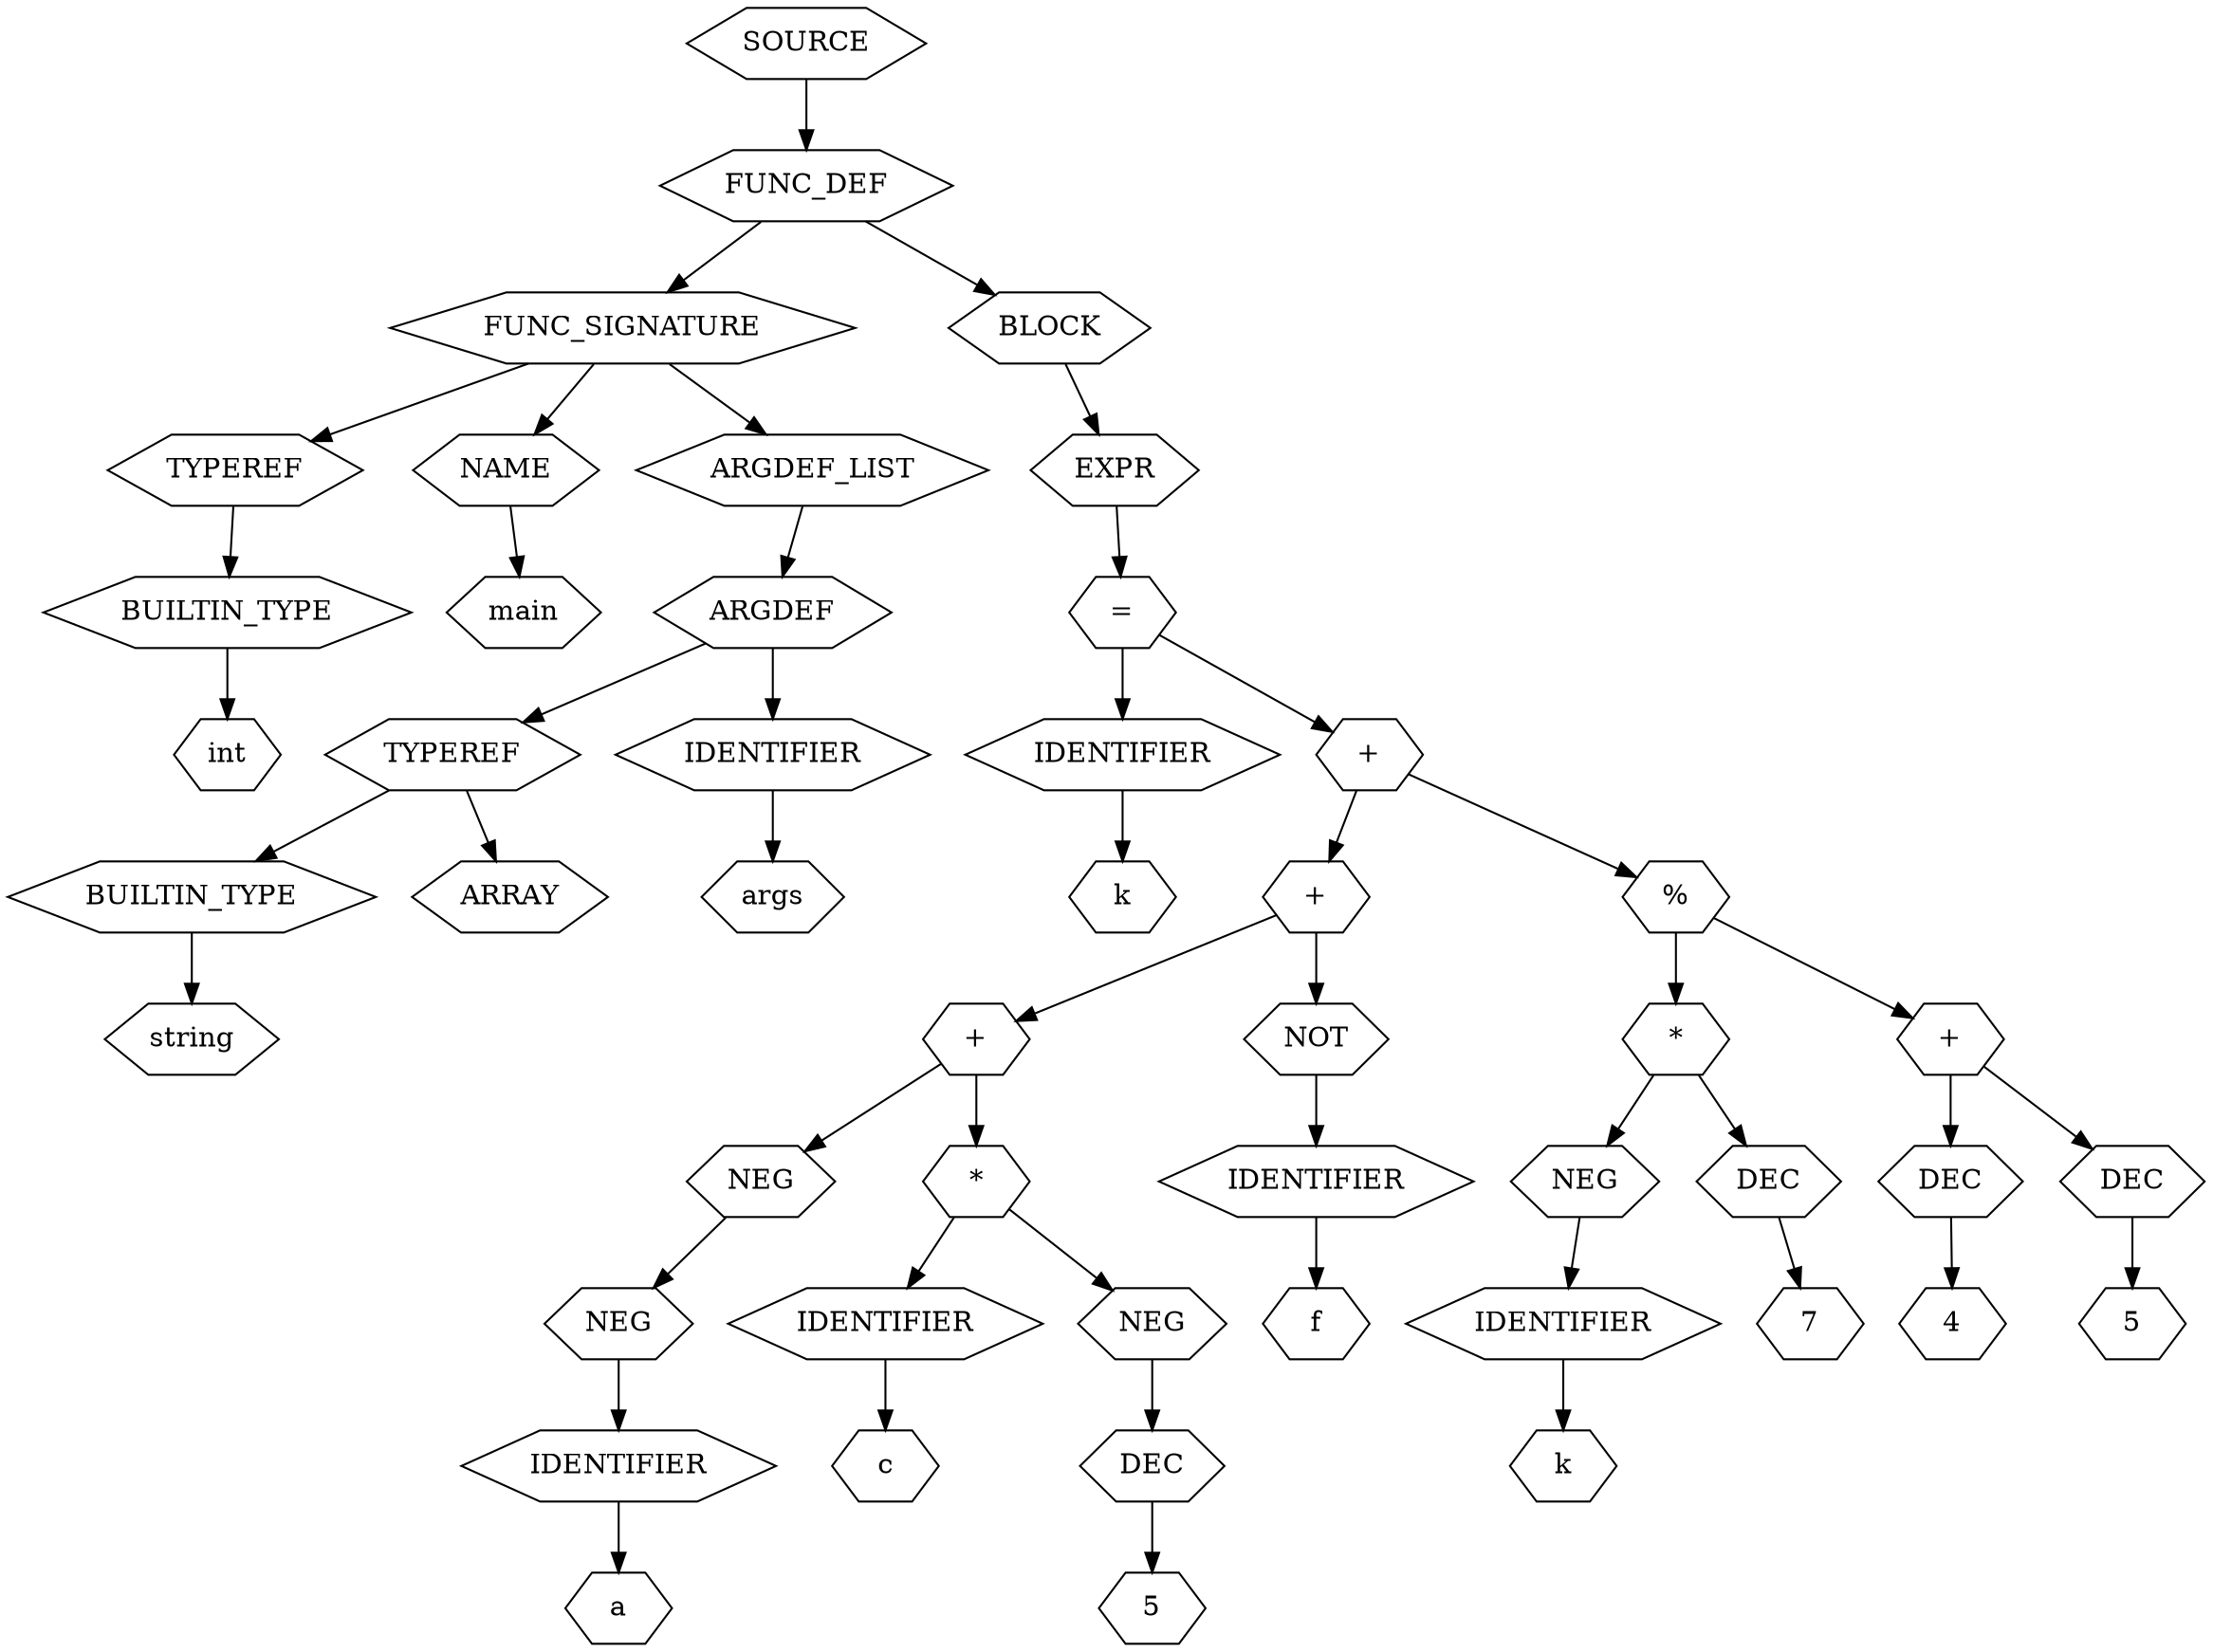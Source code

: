 digraph Tree {
    node [shape=hexagon];
    node_0 [label="SOURCE"]
    node_0 -> node_1;
    node_1 [label="FUNC_DEF"]
    node_1 -> node_2;
    node_2 [label="FUNC_SIGNATURE"]
    node_2 -> node_3;
    node_3 [label="TYPEREF"]
    node_3 -> node_4;
    node_4 [label="BUILTIN_TYPE"]
    node_4 -> node_5;
    node_5 [label="int"]
    node_2 -> node_6;
    node_6 [label="NAME"]
    node_6 -> node_7;
    node_7 [label="main"]
    node_2 -> node_8;
    node_8 [label="ARGDEF_LIST"]
    node_8 -> node_9;
    node_9 [label="ARGDEF"]
    node_9 -> node_10;
    node_10 [label="TYPEREF"]
    node_10 -> node_11;
    node_11 [label="BUILTIN_TYPE"]
    node_11 -> node_12;
    node_12 [label="string"]
    node_10 -> node_13;
    node_13 [label="ARRAY"]
    node_9 -> node_14;
    node_14 [label="IDENTIFIER"]
    node_14 -> node_15;
    node_15 [label="args"]
    node_1 -> node_16;
    node_16 [label="BLOCK"]
    node_16 -> node_17;
    node_17 [label="EXPR"]
    node_17 -> node_18;
    node_18 [label="="]
    node_18 -> node_19;
    node_19 [label="IDENTIFIER"]
    node_19 -> node_20;
    node_20 [label="k"]
    node_18 -> node_21;
    node_21 [label="+"]
    node_21 -> node_22;
    node_22 [label="+"]
    node_22 -> node_23;
    node_23 [label="+"]
    node_23 -> node_24;
    node_24 [label="NEG"]
    node_24 -> node_25;
    node_25 [label="NEG"]
    node_25 -> node_26;
    node_26 [label="IDENTIFIER"]
    node_26 -> node_27;
    node_27 [label="a"]
    node_23 -> node_28;
    node_28 [label="*"]
    node_28 -> node_29;
    node_29 [label="IDENTIFIER"]
    node_29 -> node_30;
    node_30 [label="c"]
    node_28 -> node_31;
    node_31 [label="NEG"]
    node_31 -> node_32;
    node_32 [label="DEC"]
    node_32 -> node_33;
    node_33 [label="5"]
    node_22 -> node_34;
    node_34 [label="NOT"]
    node_34 -> node_35;
    node_35 [label="IDENTIFIER"]
    node_35 -> node_36;
    node_36 [label="f"]
    node_21 -> node_37;
    node_37 [label="%"]
    node_37 -> node_38;
    node_38 [label="*"]
    node_38 -> node_39;
    node_39 [label="NEG"]
    node_39 -> node_40;
    node_40 [label="IDENTIFIER"]
    node_40 -> node_41;
    node_41 [label="k"]
    node_38 -> node_42;
    node_42 [label="DEC"]
    node_42 -> node_43;
    node_43 [label="7"]
    node_37 -> node_44;
    node_44 [label="+"]
    node_44 -> node_45;
    node_45 [label="DEC"]
    node_45 -> node_46;
    node_46 [label="4"]
    node_44 -> node_47;
    node_47 [label="DEC"]
    node_47 -> node_48;
    node_48 [label="5"]
}
